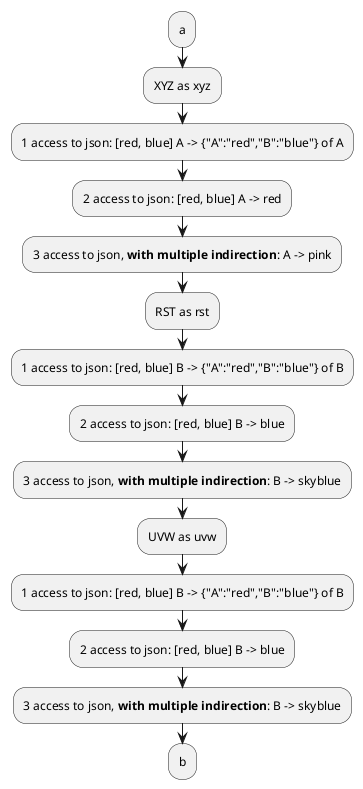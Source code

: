 {
  "sha1": "i0ruue81cqr4rl7vauyh205dhabrhqq",
  "insertion": {
    "when": "2024-06-03T18:59:30.226Z",
    "url": "https://forum.plantuml.net/11109/preprocessor-vlookup-macro?show=11132#c11132",
    "user": "plantuml@gmail.com"
  }
}
@startuml
!$data={"partlen": "2", "game": "GamePlantuml", "participants": [
{"name": "XYZ" ,"as": "xyz", "team": "A"},
{"name": "RST" ,"as": "rst", "team": "B"},
{"name": "UVW" ,"as": "uvw", "team": "B"}],
"color": {"A": "red", "B": "blue"},
"red": { "pure": "red", "paler": "pink"},
"blue": { "pure": "blue", "paler": "skyblue"}
}

:a;
!foreach $part in $data.participants
  :$part.name as $part.as;
  :1 access to json: [$data.color.A, $data.color.B] $part.team -> $data.color of $part.team;
  :2 access to json: [$data.color.A, $data.color.B] $part.team -> $data.color[$part.team];
  :3 access to json, **with multiple indirection**: $part.team -> $data[$data.color[$part.team]][paler];
!endfor
:b;
@enduml
